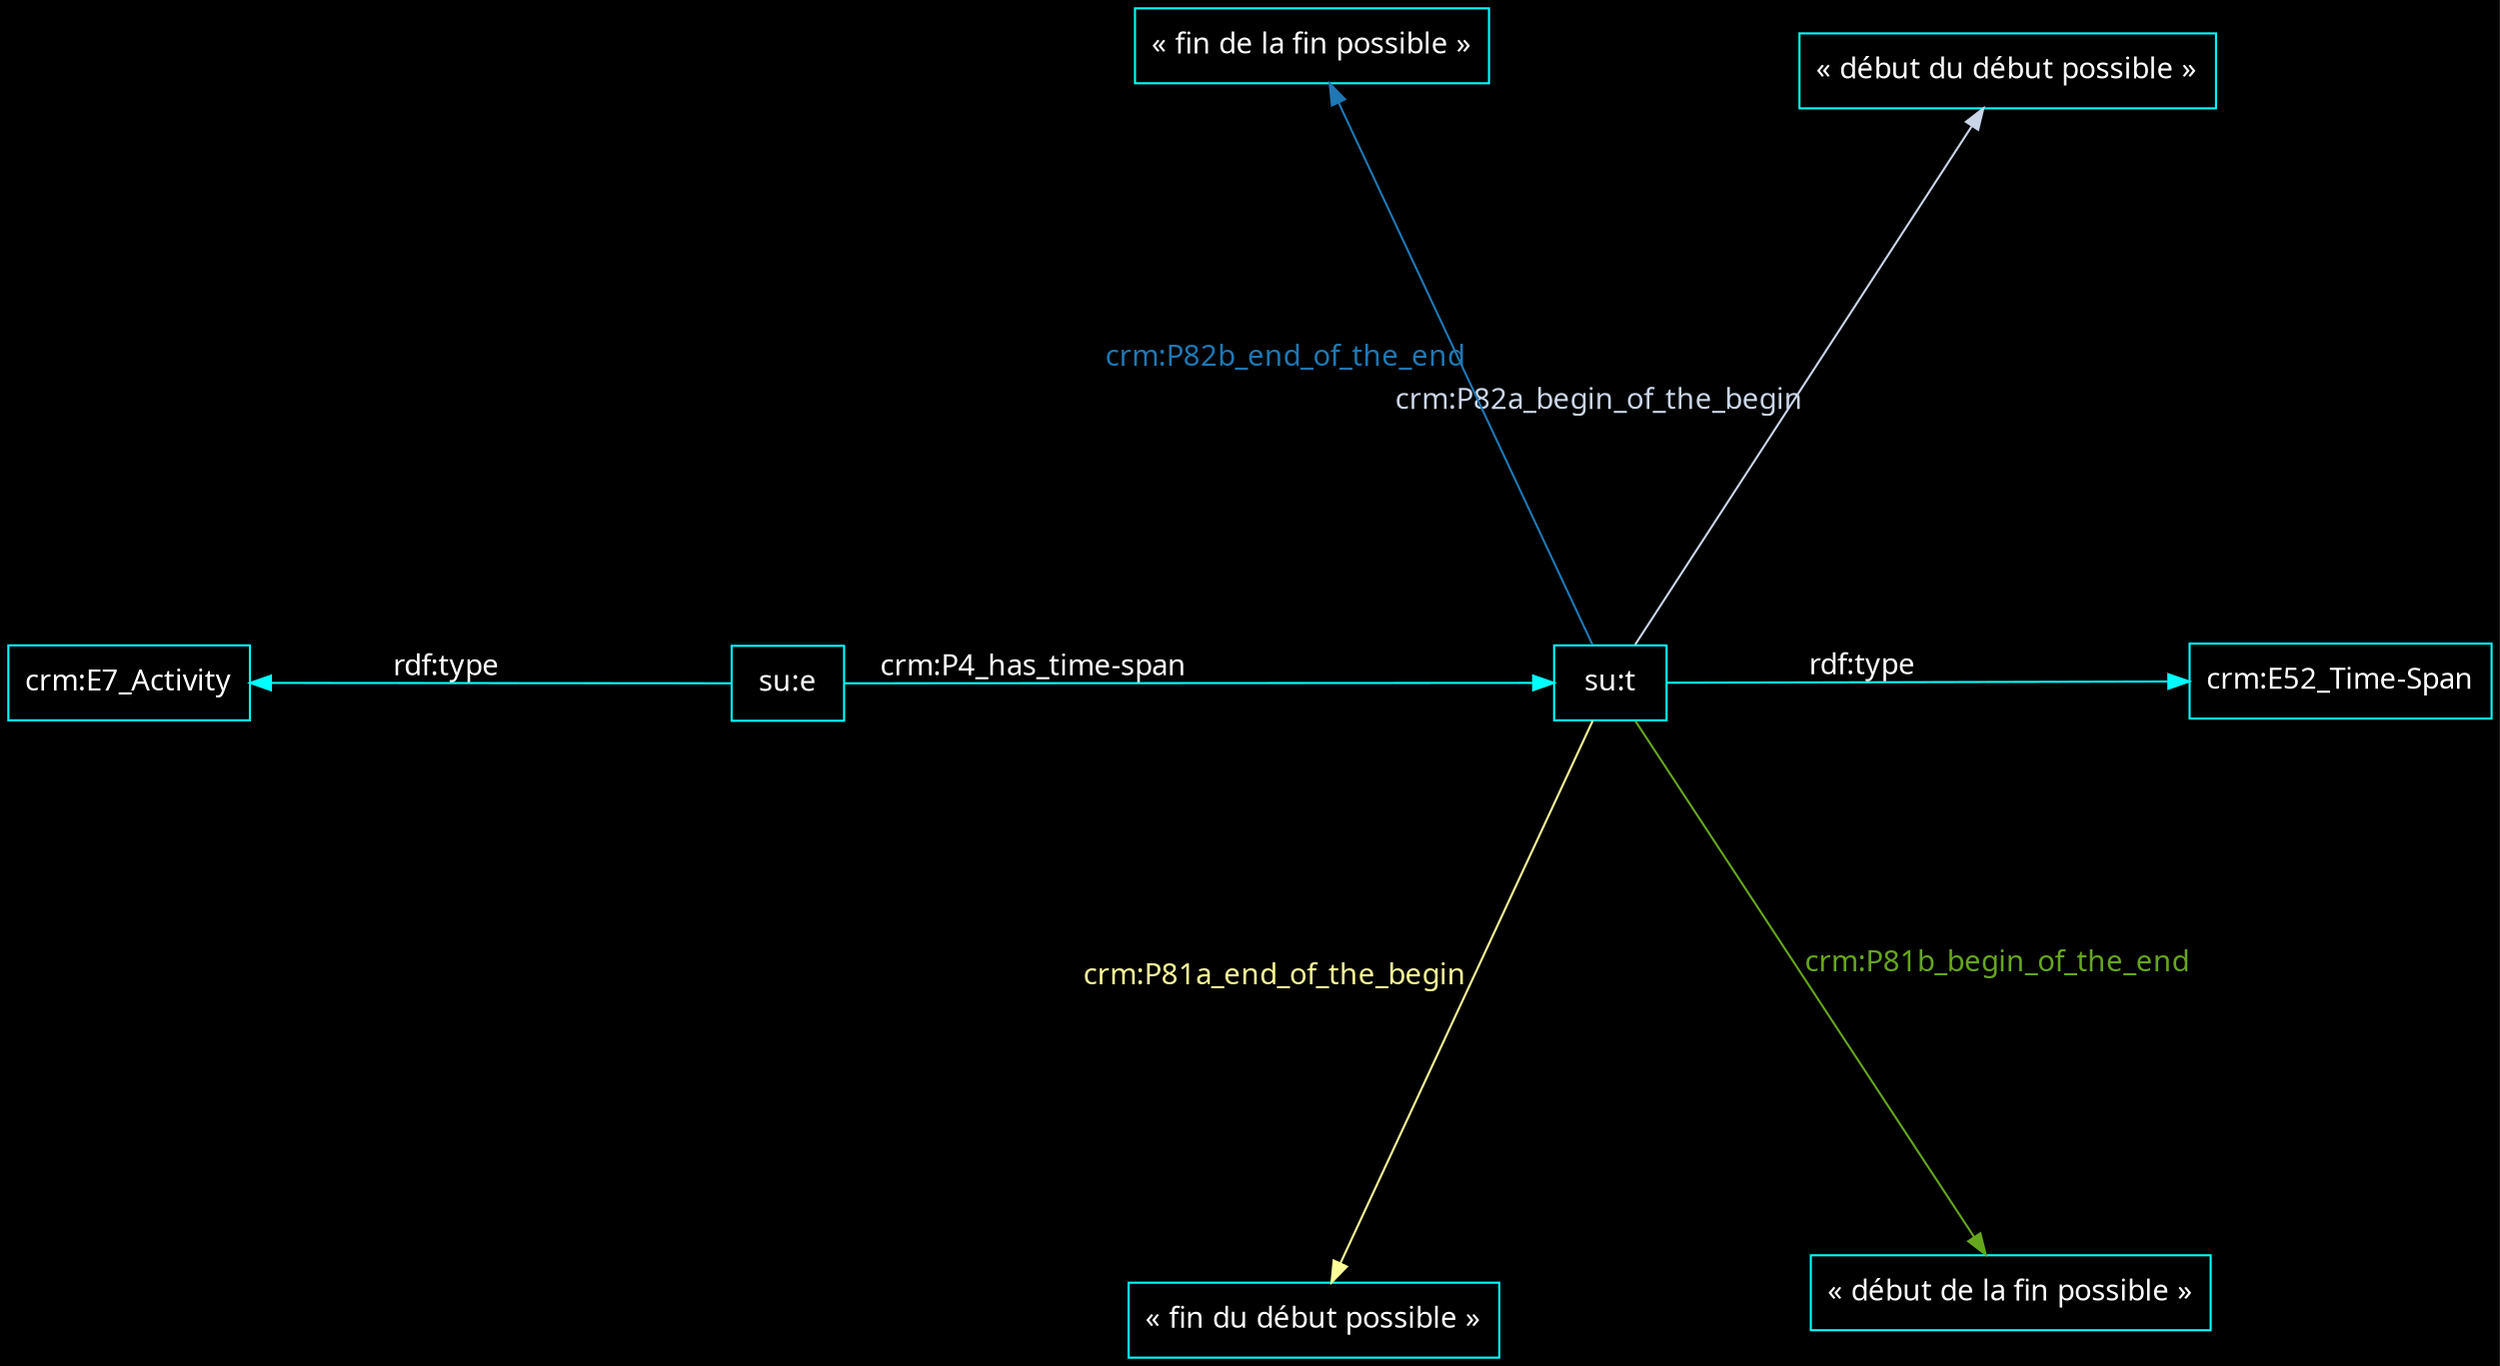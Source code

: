 digraph {
    graph [bgcolor=black]
    rankdir=LR
    node [color=white,fontcolor=white,fontname="FiraCode Nerd Font Mono Regular",shape=box]
    edge [color=white,fontcolor=white,fontname="FiraCode Nerd Font Mono Regular"]
    

    layout=sfdp
node [color=cyan,fontcolor=white]
edge [color=cyan,fontcolor=white]
"su:t" -> "crm:E52_Time-Span" [label="rdf:type"]
"su:t" -> "« début du début possible »" [label="crm:P82a_begin_of_the_begin",color="#cbd5e8",fontcolor="#cbd5e8"]
"su:t" -> "« fin du début possible »" [label="crm:P81a_end_of_the_begin",color="#ffff99",fontcolor="#ffff99"]
"su:t" -> "« début de la fin possible »" [label="crm:P81b_begin_of_the_end",color="#66a61e",fontcolor="#66a61e"]
"su:t" -> "« fin de la fin possible »" [label="crm:P82b_end_of_the_end",color="#1f78b4",fontcolor="#1f78b4"]
"su:e" -> "su:t" [label="crm:P4_has_time-span"]
"su:e" -> "crm:E7_Activity" [label="rdf:type"]
}
